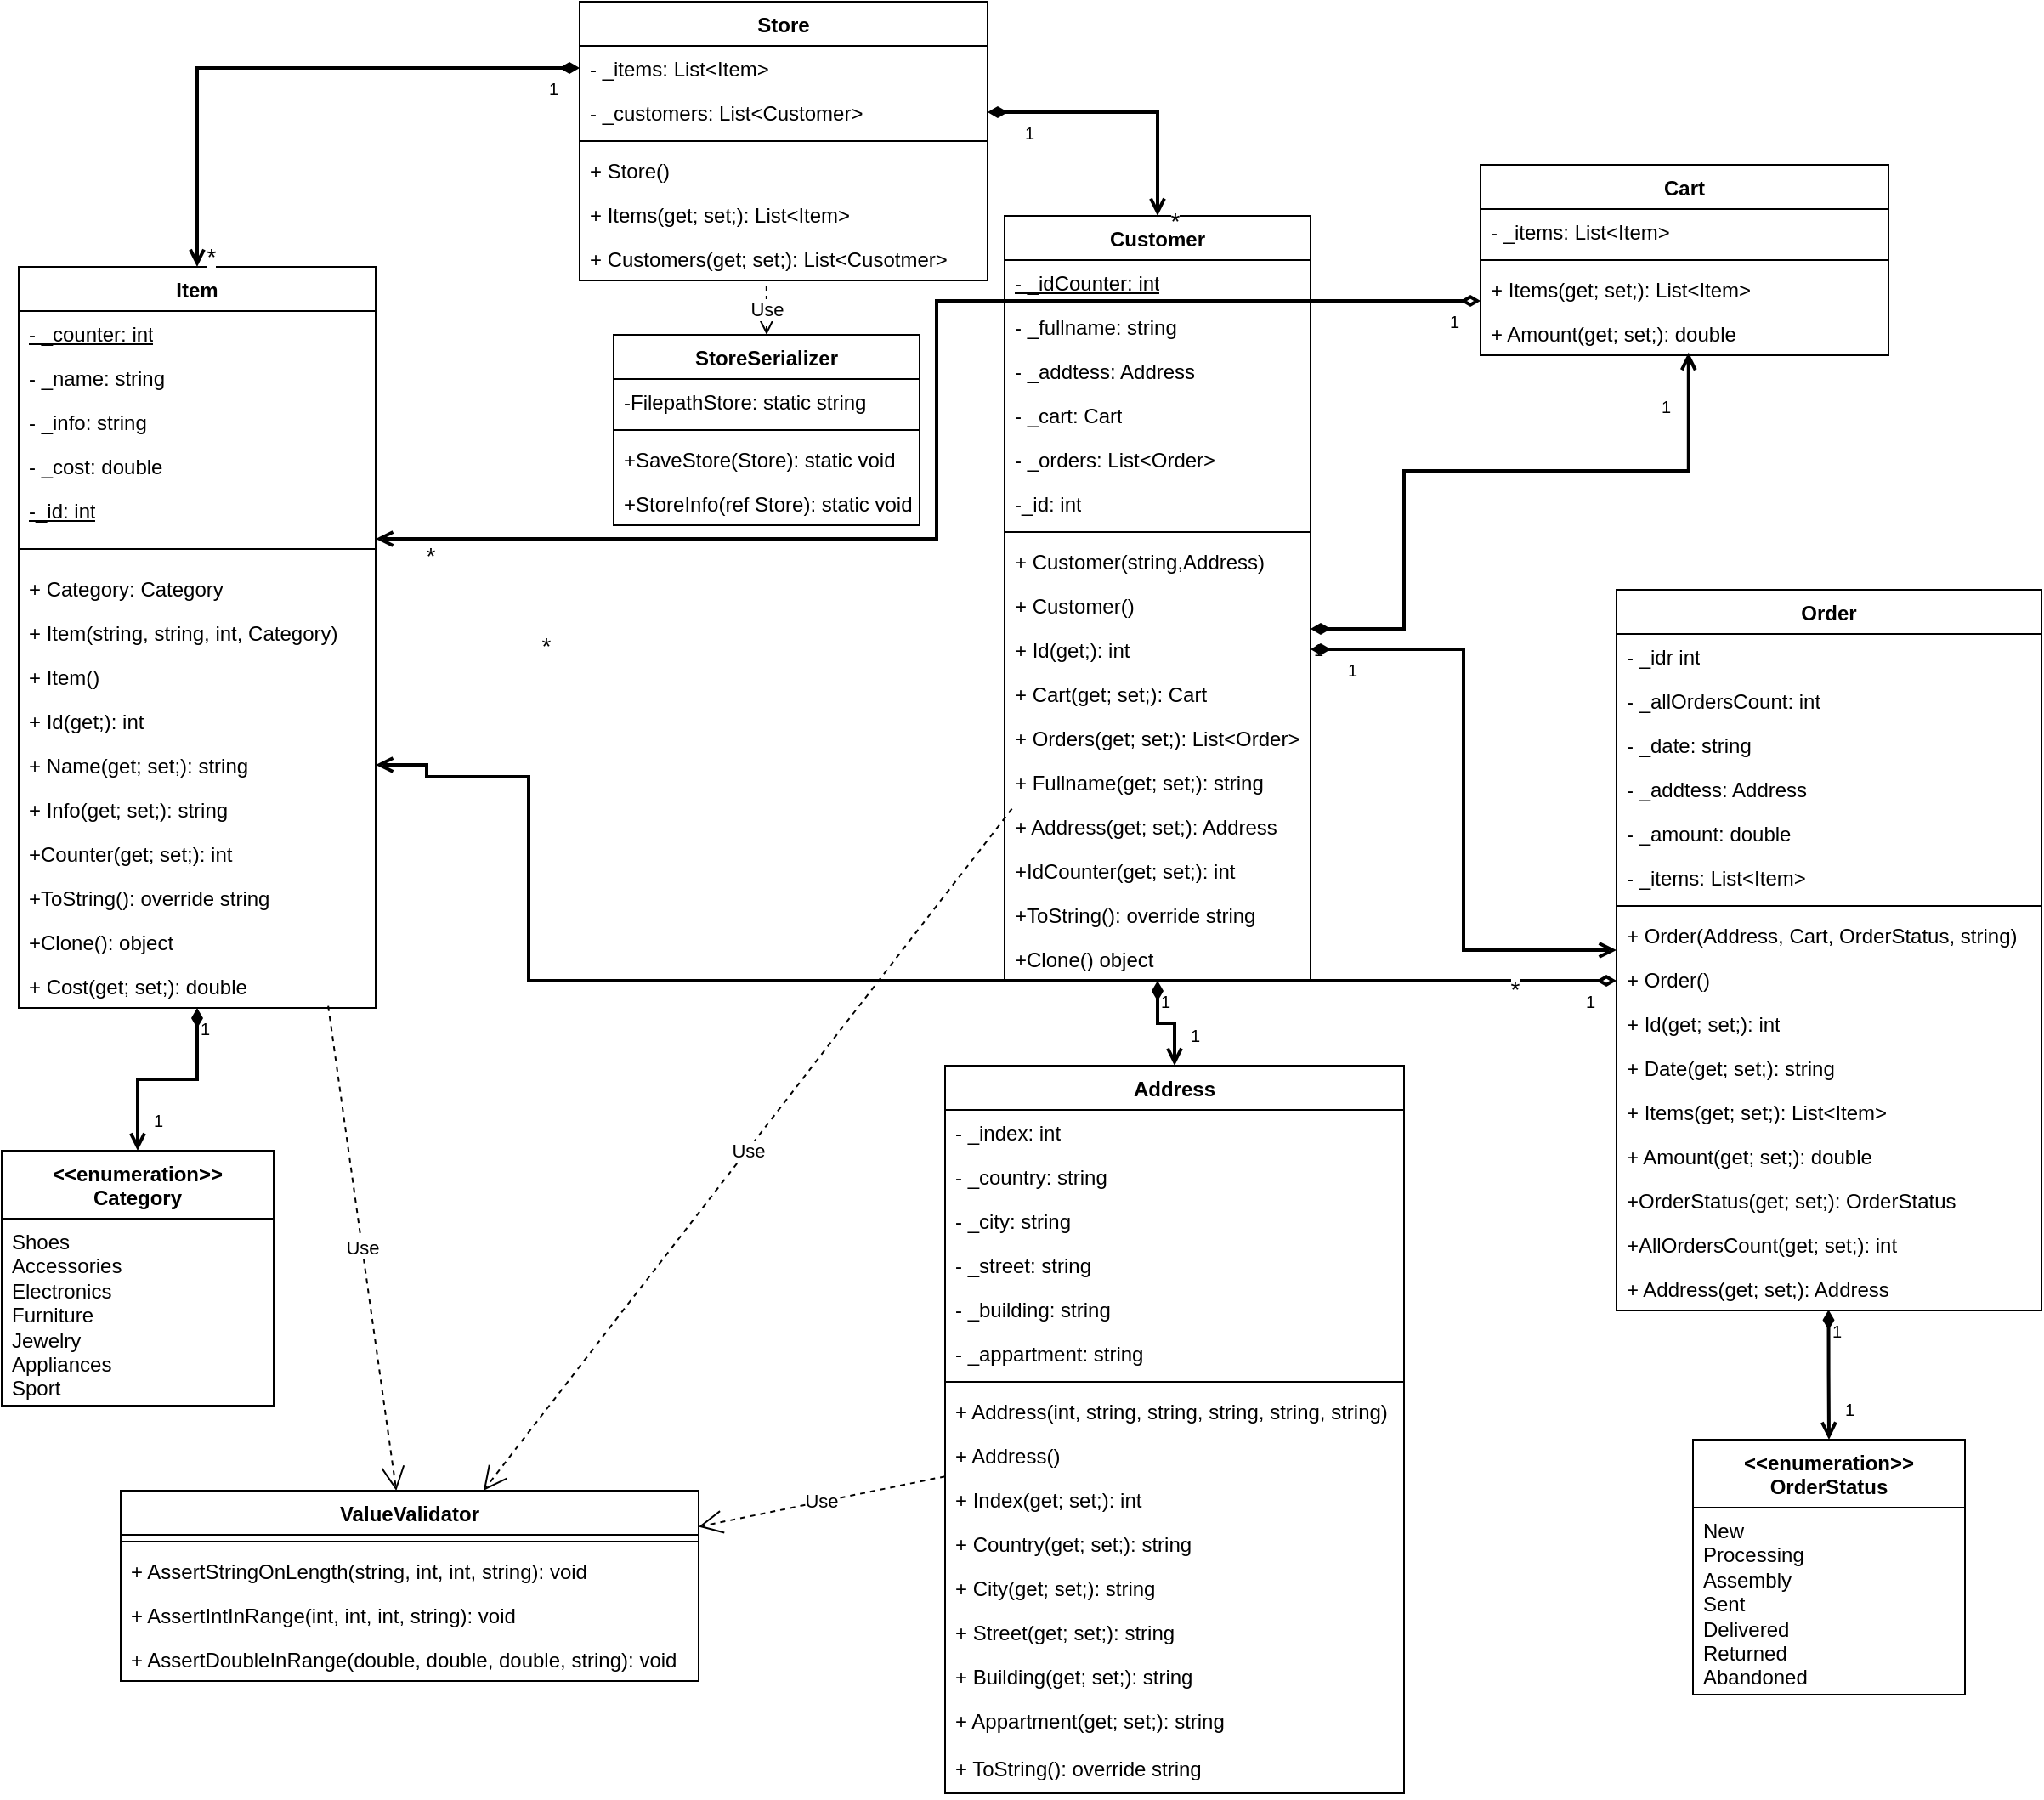 <mxfile version="23.1.5" type="device">
  <diagram id="C5RBs43oDa-KdzZeNtuy" name="Page-1">
    <mxGraphModel dx="1299" dy="770" grid="1" gridSize="10" guides="1" tooltips="1" connect="1" arrows="1" fold="1" page="1" pageScale="1" pageWidth="827" pageHeight="1169" math="0" shadow="0">
      <root>
        <mxCell id="WIyWlLk6GJQsqaUBKTNV-0" />
        <mxCell id="WIyWlLk6GJQsqaUBKTNV-1" parent="WIyWlLk6GJQsqaUBKTNV-0" />
        <mxCell id="lq36NYKIBFTVrX8ykOkN-0" value="Item" style="swimlane;fontStyle=1;align=center;verticalAlign=top;childLayout=stackLayout;horizontal=1;startSize=26;horizontalStack=0;resizeParent=1;resizeParentMax=0;resizeLast=0;collapsible=1;marginBottom=0;whiteSpace=wrap;html=1;" parent="WIyWlLk6GJQsqaUBKTNV-1" vertex="1">
          <mxGeometry x="-60" y="190" width="210" height="436" as="geometry" />
        </mxCell>
        <mxCell id="lq36NYKIBFTVrX8ykOkN-1" value="&lt;u&gt;- _counter: int&lt;/u&gt;" style="text;strokeColor=none;fillColor=none;align=left;verticalAlign=top;spacingLeft=4;spacingRight=4;overflow=hidden;rotatable=0;points=[[0,0.5],[1,0.5]];portConstraint=eastwest;whiteSpace=wrap;html=1;" parent="lq36NYKIBFTVrX8ykOkN-0" vertex="1">
          <mxGeometry y="26" width="210" height="26" as="geometry" />
        </mxCell>
        <mxCell id="lq36NYKIBFTVrX8ykOkN-28" value="- _name: string" style="text;strokeColor=none;fillColor=none;align=left;verticalAlign=top;spacingLeft=4;spacingRight=4;overflow=hidden;rotatable=0;points=[[0,0.5],[1,0.5]];portConstraint=eastwest;whiteSpace=wrap;html=1;" parent="lq36NYKIBFTVrX8ykOkN-0" vertex="1">
          <mxGeometry y="52" width="210" height="26" as="geometry" />
        </mxCell>
        <mxCell id="lq36NYKIBFTVrX8ykOkN-27" value="- _info: string" style="text;strokeColor=none;fillColor=none;align=left;verticalAlign=top;spacingLeft=4;spacingRight=4;overflow=hidden;rotatable=0;points=[[0,0.5],[1,0.5]];portConstraint=eastwest;whiteSpace=wrap;html=1;" parent="lq36NYKIBFTVrX8ykOkN-0" vertex="1">
          <mxGeometry y="78" width="210" height="26" as="geometry" />
        </mxCell>
        <mxCell id="lq36NYKIBFTVrX8ykOkN-29" value="- _cost: double" style="text;strokeColor=none;fillColor=none;align=left;verticalAlign=top;spacingLeft=4;spacingRight=4;overflow=hidden;rotatable=0;points=[[0,0.5],[1,0.5]];portConstraint=eastwest;whiteSpace=wrap;html=1;" parent="lq36NYKIBFTVrX8ykOkN-0" vertex="1">
          <mxGeometry y="104" width="210" height="26" as="geometry" />
        </mxCell>
        <mxCell id="LBAPfOwPlszBLF5aJ3Cb-7" value="&lt;u&gt;-_id: int&lt;/u&gt;" style="text;strokeColor=none;fillColor=none;align=left;verticalAlign=top;spacingLeft=4;spacingRight=4;overflow=hidden;rotatable=0;points=[[0,0.5],[1,0.5]];portConstraint=eastwest;whiteSpace=wrap;html=1;" vertex="1" parent="lq36NYKIBFTVrX8ykOkN-0">
          <mxGeometry y="130" width="210" height="26" as="geometry" />
        </mxCell>
        <mxCell id="lq36NYKIBFTVrX8ykOkN-2" value="" style="line;strokeWidth=1;fillColor=none;align=left;verticalAlign=middle;spacingTop=-1;spacingLeft=3;spacingRight=3;rotatable=0;labelPosition=right;points=[];portConstraint=eastwest;strokeColor=inherit;" parent="lq36NYKIBFTVrX8ykOkN-0" vertex="1">
          <mxGeometry y="156" width="210" height="20" as="geometry" />
        </mxCell>
        <mxCell id="lq36NYKIBFTVrX8ykOkN-30" value="+ Category: Category" style="text;strokeColor=none;fillColor=none;align=left;verticalAlign=top;spacingLeft=4;spacingRight=4;overflow=hidden;rotatable=0;points=[[0,0.5],[1,0.5]];portConstraint=eastwest;whiteSpace=wrap;html=1;" parent="lq36NYKIBFTVrX8ykOkN-0" vertex="1">
          <mxGeometry y="176" width="210" height="26" as="geometry" />
        </mxCell>
        <mxCell id="lq36NYKIBFTVrX8ykOkN-34" value="+ Item(string, string, int, Category)" style="text;strokeColor=none;fillColor=none;align=left;verticalAlign=top;spacingLeft=4;spacingRight=4;overflow=hidden;rotatable=0;points=[[0,0.5],[1,0.5]];portConstraint=eastwest;whiteSpace=wrap;html=1;" parent="lq36NYKIBFTVrX8ykOkN-0" vertex="1">
          <mxGeometry y="202" width="210" height="26" as="geometry" />
        </mxCell>
        <mxCell id="lq36NYKIBFTVrX8ykOkN-36" value="+ Item()" style="text;strokeColor=none;fillColor=none;align=left;verticalAlign=top;spacingLeft=4;spacingRight=4;overflow=hidden;rotatable=0;points=[[0,0.5],[1,0.5]];portConstraint=eastwest;whiteSpace=wrap;html=1;" parent="lq36NYKIBFTVrX8ykOkN-0" vertex="1">
          <mxGeometry y="228" width="210" height="26" as="geometry" />
        </mxCell>
        <mxCell id="lq36NYKIBFTVrX8ykOkN-3" value="+ Id(get;): int" style="text;strokeColor=none;fillColor=none;align=left;verticalAlign=top;spacingLeft=4;spacingRight=4;overflow=hidden;rotatable=0;points=[[0,0.5],[1,0.5]];portConstraint=eastwest;whiteSpace=wrap;html=1;" parent="lq36NYKIBFTVrX8ykOkN-0" vertex="1">
          <mxGeometry y="254" width="210" height="26" as="geometry" />
        </mxCell>
        <mxCell id="lq36NYKIBFTVrX8ykOkN-31" value="+ Name(get; set;): string" style="text;strokeColor=none;fillColor=none;align=left;verticalAlign=top;spacingLeft=4;spacingRight=4;overflow=hidden;rotatable=0;points=[[0,0.5],[1,0.5]];portConstraint=eastwest;whiteSpace=wrap;html=1;" parent="lq36NYKIBFTVrX8ykOkN-0" vertex="1">
          <mxGeometry y="280" width="210" height="26" as="geometry" />
        </mxCell>
        <mxCell id="lq36NYKIBFTVrX8ykOkN-32" value="+ Info(get; set;): string" style="text;strokeColor=none;fillColor=none;align=left;verticalAlign=top;spacingLeft=4;spacingRight=4;overflow=hidden;rotatable=0;points=[[0,0.5],[1,0.5]];portConstraint=eastwest;whiteSpace=wrap;html=1;" parent="lq36NYKIBFTVrX8ykOkN-0" vertex="1">
          <mxGeometry y="306" width="210" height="26" as="geometry" />
        </mxCell>
        <mxCell id="LBAPfOwPlszBLF5aJ3Cb-8" value="+Counter(get; set;): int" style="text;strokeColor=none;fillColor=none;align=left;verticalAlign=top;spacingLeft=4;spacingRight=4;overflow=hidden;rotatable=0;points=[[0,0.5],[1,0.5]];portConstraint=eastwest;whiteSpace=wrap;html=1;" vertex="1" parent="lq36NYKIBFTVrX8ykOkN-0">
          <mxGeometry y="332" width="210" height="26" as="geometry" />
        </mxCell>
        <mxCell id="LBAPfOwPlszBLF5aJ3Cb-9" value="+ToString(): override string" style="text;strokeColor=none;fillColor=none;align=left;verticalAlign=top;spacingLeft=4;spacingRight=4;overflow=hidden;rotatable=0;points=[[0,0.5],[1,0.5]];portConstraint=eastwest;whiteSpace=wrap;html=1;" vertex="1" parent="lq36NYKIBFTVrX8ykOkN-0">
          <mxGeometry y="358" width="210" height="26" as="geometry" />
        </mxCell>
        <mxCell id="LBAPfOwPlszBLF5aJ3Cb-10" value="+Clone(): object" style="text;strokeColor=none;fillColor=none;align=left;verticalAlign=top;spacingLeft=4;spacingRight=4;overflow=hidden;rotatable=0;points=[[0,0.5],[1,0.5]];portConstraint=eastwest;whiteSpace=wrap;html=1;" vertex="1" parent="lq36NYKIBFTVrX8ykOkN-0">
          <mxGeometry y="384" width="210" height="26" as="geometry" />
        </mxCell>
        <mxCell id="lq36NYKIBFTVrX8ykOkN-33" value="+ Cost(get; set;): double" style="text;strokeColor=none;fillColor=none;align=left;verticalAlign=top;spacingLeft=4;spacingRight=4;overflow=hidden;rotatable=0;points=[[0,0.5],[1,0.5]];portConstraint=eastwest;whiteSpace=wrap;html=1;" parent="lq36NYKIBFTVrX8ykOkN-0" vertex="1">
          <mxGeometry y="410" width="210" height="26" as="geometry" />
        </mxCell>
        <mxCell id="lq36NYKIBFTVrX8ykOkN-4" value="Store" style="swimlane;fontStyle=1;align=center;verticalAlign=top;childLayout=stackLayout;horizontal=1;startSize=26;horizontalStack=0;resizeParent=1;resizeParentMax=0;resizeLast=0;collapsible=1;marginBottom=0;whiteSpace=wrap;html=1;" parent="WIyWlLk6GJQsqaUBKTNV-1" vertex="1">
          <mxGeometry x="270" y="34" width="240" height="164" as="geometry" />
        </mxCell>
        <mxCell id="lq36NYKIBFTVrX8ykOkN-5" value="- _items: List&amp;lt;Item&amp;gt;" style="text;strokeColor=none;fillColor=none;align=left;verticalAlign=top;spacingLeft=4;spacingRight=4;overflow=hidden;rotatable=0;points=[[0,0.5],[1,0.5]];portConstraint=eastwest;whiteSpace=wrap;html=1;" parent="lq36NYKIBFTVrX8ykOkN-4" vertex="1">
          <mxGeometry y="26" width="240" height="26" as="geometry" />
        </mxCell>
        <mxCell id="lq36NYKIBFTVrX8ykOkN-24" value="- _customers: List&amp;lt;Customer&amp;gt;" style="text;strokeColor=none;fillColor=none;align=left;verticalAlign=top;spacingLeft=4;spacingRight=4;overflow=hidden;rotatable=0;points=[[0,0.5],[1,0.5]];portConstraint=eastwest;whiteSpace=wrap;html=1;" parent="lq36NYKIBFTVrX8ykOkN-4" vertex="1">
          <mxGeometry y="52" width="240" height="26" as="geometry" />
        </mxCell>
        <mxCell id="lq36NYKIBFTVrX8ykOkN-6" value="" style="line;strokeWidth=1;fillColor=none;align=left;verticalAlign=middle;spacingTop=-1;spacingLeft=3;spacingRight=3;rotatable=0;labelPosition=right;points=[];portConstraint=eastwest;strokeColor=inherit;" parent="lq36NYKIBFTVrX8ykOkN-4" vertex="1">
          <mxGeometry y="78" width="240" height="8" as="geometry" />
        </mxCell>
        <mxCell id="lq36NYKIBFTVrX8ykOkN-7" value="+ Store()" style="text;strokeColor=none;fillColor=none;align=left;verticalAlign=top;spacingLeft=4;spacingRight=4;overflow=hidden;rotatable=0;points=[[0,0.5],[1,0.5]];portConstraint=eastwest;whiteSpace=wrap;html=1;" parent="lq36NYKIBFTVrX8ykOkN-4" vertex="1">
          <mxGeometry y="86" width="240" height="26" as="geometry" />
        </mxCell>
        <mxCell id="lq36NYKIBFTVrX8ykOkN-26" value="+ Items(get; set;): List&amp;lt;Item&amp;gt;" style="text;strokeColor=none;fillColor=none;align=left;verticalAlign=top;spacingLeft=4;spacingRight=4;overflow=hidden;rotatable=0;points=[[0,0.5],[1,0.5]];portConstraint=eastwest;whiteSpace=wrap;html=1;" parent="lq36NYKIBFTVrX8ykOkN-4" vertex="1">
          <mxGeometry y="112" width="240" height="26" as="geometry" />
        </mxCell>
        <mxCell id="lq36NYKIBFTVrX8ykOkN-25" value="+ Customers(get; set;): List&amp;lt;Cusotmer&amp;gt;" style="text;strokeColor=none;fillColor=none;align=left;verticalAlign=top;spacingLeft=4;spacingRight=4;overflow=hidden;rotatable=0;points=[[0,0.5],[1,0.5]];portConstraint=eastwest;whiteSpace=wrap;html=1;" parent="lq36NYKIBFTVrX8ykOkN-4" vertex="1">
          <mxGeometry y="138" width="240" height="26" as="geometry" />
        </mxCell>
        <mxCell id="lq36NYKIBFTVrX8ykOkN-8" value="Customer" style="swimlane;fontStyle=1;align=center;verticalAlign=top;childLayout=stackLayout;horizontal=1;startSize=26;horizontalStack=0;resizeParent=1;resizeParentMax=0;resizeLast=0;collapsible=1;marginBottom=0;whiteSpace=wrap;html=1;" parent="WIyWlLk6GJQsqaUBKTNV-1" vertex="1">
          <mxGeometry x="520" y="160" width="180" height="450" as="geometry" />
        </mxCell>
        <mxCell id="lq36NYKIBFTVrX8ykOkN-37" value="&lt;u&gt;- _idCounter: int&lt;/u&gt;" style="text;strokeColor=none;fillColor=none;align=left;verticalAlign=top;spacingLeft=4;spacingRight=4;overflow=hidden;rotatable=0;points=[[0,0.5],[1,0.5]];portConstraint=eastwest;whiteSpace=wrap;html=1;" parent="lq36NYKIBFTVrX8ykOkN-8" vertex="1">
          <mxGeometry y="26" width="180" height="26" as="geometry" />
        </mxCell>
        <mxCell id="lq36NYKIBFTVrX8ykOkN-38" value="- _fullname: string" style="text;strokeColor=none;fillColor=none;align=left;verticalAlign=top;spacingLeft=4;spacingRight=4;overflow=hidden;rotatable=0;points=[[0,0.5],[1,0.5]];portConstraint=eastwest;whiteSpace=wrap;html=1;" parent="lq36NYKIBFTVrX8ykOkN-8" vertex="1">
          <mxGeometry y="52" width="180" height="26" as="geometry" />
        </mxCell>
        <mxCell id="lq36NYKIBFTVrX8ykOkN-9" value="- _addtess: Address" style="text;strokeColor=none;fillColor=none;align=left;verticalAlign=top;spacingLeft=4;spacingRight=4;overflow=hidden;rotatable=0;points=[[0,0.5],[1,0.5]];portConstraint=eastwest;whiteSpace=wrap;html=1;" parent="lq36NYKIBFTVrX8ykOkN-8" vertex="1">
          <mxGeometry y="78" width="180" height="26" as="geometry" />
        </mxCell>
        <mxCell id="H9WaalQBfB--Xo07i97--9" value="- _cart: Cart" style="text;strokeColor=none;fillColor=none;align=left;verticalAlign=top;spacingLeft=4;spacingRight=4;overflow=hidden;rotatable=0;points=[[0,0.5],[1,0.5]];portConstraint=eastwest;whiteSpace=wrap;html=1;" parent="lq36NYKIBFTVrX8ykOkN-8" vertex="1">
          <mxGeometry y="104" width="180" height="26" as="geometry" />
        </mxCell>
        <mxCell id="H9WaalQBfB--Xo07i97--10" value="- _orders: List&amp;lt;Order&amp;gt;" style="text;strokeColor=none;fillColor=none;align=left;verticalAlign=top;spacingLeft=4;spacingRight=4;overflow=hidden;rotatable=0;points=[[0,0.5],[1,0.5]];portConstraint=eastwest;whiteSpace=wrap;html=1;" parent="lq36NYKIBFTVrX8ykOkN-8" vertex="1">
          <mxGeometry y="130" width="180" height="26" as="geometry" />
        </mxCell>
        <mxCell id="LBAPfOwPlszBLF5aJ3Cb-2" value="-_id: int" style="text;strokeColor=none;fillColor=none;align=left;verticalAlign=top;spacingLeft=4;spacingRight=4;overflow=hidden;rotatable=0;points=[[0,0.5],[1,0.5]];portConstraint=eastwest;whiteSpace=wrap;html=1;" vertex="1" parent="lq36NYKIBFTVrX8ykOkN-8">
          <mxGeometry y="156" width="180" height="26" as="geometry" />
        </mxCell>
        <mxCell id="lq36NYKIBFTVrX8ykOkN-10" value="" style="line;strokeWidth=1;fillColor=none;align=left;verticalAlign=middle;spacingTop=-1;spacingLeft=3;spacingRight=3;rotatable=0;labelPosition=right;points=[];portConstraint=eastwest;strokeColor=inherit;" parent="lq36NYKIBFTVrX8ykOkN-8" vertex="1">
          <mxGeometry y="182" width="180" height="8" as="geometry" />
        </mxCell>
        <mxCell id="lq36NYKIBFTVrX8ykOkN-42" value="+ Customer(string,Address)" style="text;strokeColor=none;fillColor=none;align=left;verticalAlign=top;spacingLeft=4;spacingRight=4;overflow=hidden;rotatable=0;points=[[0,0.5],[1,0.5]];portConstraint=eastwest;whiteSpace=wrap;html=1;" parent="lq36NYKIBFTVrX8ykOkN-8" vertex="1">
          <mxGeometry y="190" width="180" height="26" as="geometry" />
        </mxCell>
        <mxCell id="lq36NYKIBFTVrX8ykOkN-41" value="+ Customer()" style="text;strokeColor=none;fillColor=none;align=left;verticalAlign=top;spacingLeft=4;spacingRight=4;overflow=hidden;rotatable=0;points=[[0,0.5],[1,0.5]];portConstraint=eastwest;whiteSpace=wrap;html=1;" parent="lq36NYKIBFTVrX8ykOkN-8" vertex="1">
          <mxGeometry y="216" width="180" height="26" as="geometry" />
        </mxCell>
        <mxCell id="lq36NYKIBFTVrX8ykOkN-39" value="+ Id(get;): int" style="text;strokeColor=none;fillColor=none;align=left;verticalAlign=top;spacingLeft=4;spacingRight=4;overflow=hidden;rotatable=0;points=[[0,0.5],[1,0.5]];portConstraint=eastwest;whiteSpace=wrap;html=1;" parent="lq36NYKIBFTVrX8ykOkN-8" vertex="1">
          <mxGeometry y="242" width="180" height="26" as="geometry" />
        </mxCell>
        <mxCell id="lq36NYKIBFTVrX8ykOkN-40" value="+ Cart(get; set;): Cart" style="text;strokeColor=none;fillColor=none;align=left;verticalAlign=top;spacingLeft=4;spacingRight=4;overflow=hidden;rotatable=0;points=[[0,0.5],[1,0.5]];portConstraint=eastwest;whiteSpace=wrap;html=1;" parent="lq36NYKIBFTVrX8ykOkN-8" vertex="1">
          <mxGeometry y="268" width="180" height="26" as="geometry" />
        </mxCell>
        <mxCell id="H9WaalQBfB--Xo07i97--12" value="+ Orders(get; set;): List&amp;lt;Order&amp;gt;" style="text;strokeColor=none;fillColor=none;align=left;verticalAlign=top;spacingLeft=4;spacingRight=4;overflow=hidden;rotatable=0;points=[[0,0.5],[1,0.5]];portConstraint=eastwest;whiteSpace=wrap;html=1;" parent="lq36NYKIBFTVrX8ykOkN-8" vertex="1">
          <mxGeometry y="294" width="180" height="26" as="geometry" />
        </mxCell>
        <mxCell id="H9WaalQBfB--Xo07i97--11" value="+ Fullname(get; set;): string" style="text;strokeColor=none;fillColor=none;align=left;verticalAlign=top;spacingLeft=4;spacingRight=4;overflow=hidden;rotatable=0;points=[[0,0.5],[1,0.5]];portConstraint=eastwest;whiteSpace=wrap;html=1;" parent="lq36NYKIBFTVrX8ykOkN-8" vertex="1">
          <mxGeometry y="320" width="180" height="26" as="geometry" />
        </mxCell>
        <mxCell id="lq36NYKIBFTVrX8ykOkN-11" value="+ Address(get; set;): Address" style="text;strokeColor=none;fillColor=none;align=left;verticalAlign=top;spacingLeft=4;spacingRight=4;overflow=hidden;rotatable=0;points=[[0,0.5],[1,0.5]];portConstraint=eastwest;whiteSpace=wrap;html=1;" parent="lq36NYKIBFTVrX8ykOkN-8" vertex="1">
          <mxGeometry y="346" width="180" height="26" as="geometry" />
        </mxCell>
        <mxCell id="LBAPfOwPlszBLF5aJ3Cb-3" value="+IdCounter(get; set;): int" style="text;strokeColor=none;fillColor=none;align=left;verticalAlign=top;spacingLeft=4;spacingRight=4;overflow=hidden;rotatable=0;points=[[0,0.5],[1,0.5]];portConstraint=eastwest;whiteSpace=wrap;html=1;" vertex="1" parent="lq36NYKIBFTVrX8ykOkN-8">
          <mxGeometry y="372" width="180" height="26" as="geometry" />
        </mxCell>
        <mxCell id="LBAPfOwPlszBLF5aJ3Cb-5" value="+ToString(): override string" style="text;strokeColor=none;fillColor=none;align=left;verticalAlign=top;spacingLeft=4;spacingRight=4;overflow=hidden;rotatable=0;points=[[0,0.5],[1,0.5]];portConstraint=eastwest;whiteSpace=wrap;html=1;" vertex="1" parent="lq36NYKIBFTVrX8ykOkN-8">
          <mxGeometry y="398" width="180" height="26" as="geometry" />
        </mxCell>
        <mxCell id="LBAPfOwPlszBLF5aJ3Cb-6" value="+Clone() object" style="text;strokeColor=none;fillColor=none;align=left;verticalAlign=top;spacingLeft=4;spacingRight=4;overflow=hidden;rotatable=0;points=[[0,0.5],[1,0.5]];portConstraint=eastwest;whiteSpace=wrap;html=1;" vertex="1" parent="lq36NYKIBFTVrX8ykOkN-8">
          <mxGeometry y="424" width="180" height="26" as="geometry" />
        </mxCell>
        <mxCell id="lq36NYKIBFTVrX8ykOkN-12" value="&amp;lt;&amp;lt;enumeration&amp;gt;&amp;gt; &lt;br&gt;Category" style="swimlane;fontStyle=1;align=center;verticalAlign=top;childLayout=stackLayout;horizontal=1;startSize=40;horizontalStack=0;resizeParent=1;resizeParentMax=0;resizeLast=0;collapsible=1;marginBottom=0;whiteSpace=wrap;html=1;" parent="WIyWlLk6GJQsqaUBKTNV-1" vertex="1">
          <mxGeometry x="-70" y="710" width="160" height="150" as="geometry" />
        </mxCell>
        <mxCell id="lq36NYKIBFTVrX8ykOkN-15" value="Shoes&lt;br&gt;Accessories&lt;br&gt;Electronics&lt;br&gt;Furniture&lt;br&gt;Jewelry&lt;br&gt;Appliances&lt;br&gt;Sport" style="text;strokeColor=none;fillColor=none;align=left;verticalAlign=top;spacingLeft=4;spacingRight=4;overflow=hidden;rotatable=0;points=[[0,0.5],[1,0.5]];portConstraint=eastwest;whiteSpace=wrap;html=1;" parent="lq36NYKIBFTVrX8ykOkN-12" vertex="1">
          <mxGeometry y="40" width="160" height="110" as="geometry" />
        </mxCell>
        <mxCell id="lq36NYKIBFTVrX8ykOkN-16" value="Address" style="swimlane;fontStyle=1;align=center;verticalAlign=top;childLayout=stackLayout;horizontal=1;startSize=26;horizontalStack=0;resizeParent=1;resizeParentMax=0;resizeLast=0;collapsible=1;marginBottom=0;whiteSpace=wrap;html=1;" parent="WIyWlLk6GJQsqaUBKTNV-1" vertex="1">
          <mxGeometry x="485" y="660" width="270" height="428" as="geometry" />
        </mxCell>
        <mxCell id="lq36NYKIBFTVrX8ykOkN-17" value="- _index: int" style="text;strokeColor=none;fillColor=none;align=left;verticalAlign=top;spacingLeft=4;spacingRight=4;overflow=hidden;rotatable=0;points=[[0,0.5],[1,0.5]];portConstraint=eastwest;whiteSpace=wrap;html=1;" parent="lq36NYKIBFTVrX8ykOkN-16" vertex="1">
          <mxGeometry y="26" width="270" height="26" as="geometry" />
        </mxCell>
        <mxCell id="lq36NYKIBFTVrX8ykOkN-43" value="- _country: string" style="text;strokeColor=none;fillColor=none;align=left;verticalAlign=top;spacingLeft=4;spacingRight=4;overflow=hidden;rotatable=0;points=[[0,0.5],[1,0.5]];portConstraint=eastwest;whiteSpace=wrap;html=1;" parent="lq36NYKIBFTVrX8ykOkN-16" vertex="1">
          <mxGeometry y="52" width="270" height="26" as="geometry" />
        </mxCell>
        <mxCell id="lq36NYKIBFTVrX8ykOkN-44" value="- _city: string" style="text;strokeColor=none;fillColor=none;align=left;verticalAlign=top;spacingLeft=4;spacingRight=4;overflow=hidden;rotatable=0;points=[[0,0.5],[1,0.5]];portConstraint=eastwest;whiteSpace=wrap;html=1;" parent="lq36NYKIBFTVrX8ykOkN-16" vertex="1">
          <mxGeometry y="78" width="270" height="26" as="geometry" />
        </mxCell>
        <mxCell id="lq36NYKIBFTVrX8ykOkN-45" value="- _street: string" style="text;strokeColor=none;fillColor=none;align=left;verticalAlign=top;spacingLeft=4;spacingRight=4;overflow=hidden;rotatable=0;points=[[0,0.5],[1,0.5]];portConstraint=eastwest;whiteSpace=wrap;html=1;" parent="lq36NYKIBFTVrX8ykOkN-16" vertex="1">
          <mxGeometry y="104" width="270" height="26" as="geometry" />
        </mxCell>
        <mxCell id="lq36NYKIBFTVrX8ykOkN-46" value="- _building: string" style="text;strokeColor=none;fillColor=none;align=left;verticalAlign=top;spacingLeft=4;spacingRight=4;overflow=hidden;rotatable=0;points=[[0,0.5],[1,0.5]];portConstraint=eastwest;whiteSpace=wrap;html=1;" parent="lq36NYKIBFTVrX8ykOkN-16" vertex="1">
          <mxGeometry y="130" width="270" height="26" as="geometry" />
        </mxCell>
        <mxCell id="lq36NYKIBFTVrX8ykOkN-47" value="- _appartment: string" style="text;strokeColor=none;fillColor=none;align=left;verticalAlign=top;spacingLeft=4;spacingRight=4;overflow=hidden;rotatable=0;points=[[0,0.5],[1,0.5]];portConstraint=eastwest;whiteSpace=wrap;html=1;" parent="lq36NYKIBFTVrX8ykOkN-16" vertex="1">
          <mxGeometry y="156" width="270" height="26" as="geometry" />
        </mxCell>
        <mxCell id="lq36NYKIBFTVrX8ykOkN-18" value="" style="line;strokeWidth=1;fillColor=none;align=left;verticalAlign=middle;spacingTop=-1;spacingLeft=3;spacingRight=3;rotatable=0;labelPosition=right;points=[];portConstraint=eastwest;strokeColor=inherit;" parent="lq36NYKIBFTVrX8ykOkN-16" vertex="1">
          <mxGeometry y="182" width="270" height="8" as="geometry" />
        </mxCell>
        <mxCell id="lq36NYKIBFTVrX8ykOkN-49" value="+ Address(int, string, string, string, string, string)" style="text;strokeColor=none;fillColor=none;align=left;verticalAlign=top;spacingLeft=4;spacingRight=4;overflow=hidden;rotatable=0;points=[[0,0.5],[1,0.5]];portConstraint=eastwest;whiteSpace=wrap;html=1;" parent="lq36NYKIBFTVrX8ykOkN-16" vertex="1">
          <mxGeometry y="190" width="270" height="26" as="geometry" />
        </mxCell>
        <mxCell id="lq36NYKIBFTVrX8ykOkN-48" value="+ Address()" style="text;strokeColor=none;fillColor=none;align=left;verticalAlign=top;spacingLeft=4;spacingRight=4;overflow=hidden;rotatable=0;points=[[0,0.5],[1,0.5]];portConstraint=eastwest;whiteSpace=wrap;html=1;" parent="lq36NYKIBFTVrX8ykOkN-16" vertex="1">
          <mxGeometry y="216" width="270" height="26" as="geometry" />
        </mxCell>
        <mxCell id="lq36NYKIBFTVrX8ykOkN-19" value="+ Index(get; set;): int" style="text;strokeColor=none;fillColor=none;align=left;verticalAlign=top;spacingLeft=4;spacingRight=4;overflow=hidden;rotatable=0;points=[[0,0.5],[1,0.5]];portConstraint=eastwest;whiteSpace=wrap;html=1;" parent="lq36NYKIBFTVrX8ykOkN-16" vertex="1">
          <mxGeometry y="242" width="270" height="26" as="geometry" />
        </mxCell>
        <mxCell id="lq36NYKIBFTVrX8ykOkN-50" value="+ Country(get; set;): string" style="text;strokeColor=none;fillColor=none;align=left;verticalAlign=top;spacingLeft=4;spacingRight=4;overflow=hidden;rotatable=0;points=[[0,0.5],[1,0.5]];portConstraint=eastwest;whiteSpace=wrap;html=1;" parent="lq36NYKIBFTVrX8ykOkN-16" vertex="1">
          <mxGeometry y="268" width="270" height="26" as="geometry" />
        </mxCell>
        <mxCell id="lq36NYKIBFTVrX8ykOkN-51" value="+ City(get; set;): string" style="text;strokeColor=none;fillColor=none;align=left;verticalAlign=top;spacingLeft=4;spacingRight=4;overflow=hidden;rotatable=0;points=[[0,0.5],[1,0.5]];portConstraint=eastwest;whiteSpace=wrap;html=1;" parent="lq36NYKIBFTVrX8ykOkN-16" vertex="1">
          <mxGeometry y="294" width="270" height="26" as="geometry" />
        </mxCell>
        <mxCell id="lq36NYKIBFTVrX8ykOkN-53" value="+ Street(get; set;): string" style="text;strokeColor=none;fillColor=none;align=left;verticalAlign=top;spacingLeft=4;spacingRight=4;overflow=hidden;rotatable=0;points=[[0,0.5],[1,0.5]];portConstraint=eastwest;whiteSpace=wrap;html=1;" parent="lq36NYKIBFTVrX8ykOkN-16" vertex="1">
          <mxGeometry y="320" width="270" height="26" as="geometry" />
        </mxCell>
        <mxCell id="lq36NYKIBFTVrX8ykOkN-54" value="+ Building(get; set;): string" style="text;strokeColor=none;fillColor=none;align=left;verticalAlign=top;spacingLeft=4;spacingRight=4;overflow=hidden;rotatable=0;points=[[0,0.5],[1,0.5]];portConstraint=eastwest;whiteSpace=wrap;html=1;" parent="lq36NYKIBFTVrX8ykOkN-16" vertex="1">
          <mxGeometry y="346" width="270" height="26" as="geometry" />
        </mxCell>
        <mxCell id="lq36NYKIBFTVrX8ykOkN-52" value="+ Appartment(get; set;): string&lt;div&gt;&lt;br/&gt;&lt;/div&gt;" style="text;strokeColor=none;fillColor=none;align=left;verticalAlign=top;spacingLeft=4;spacingRight=4;overflow=hidden;rotatable=0;points=[[0,0.5],[1,0.5]];portConstraint=eastwest;whiteSpace=wrap;html=1;" parent="lq36NYKIBFTVrX8ykOkN-16" vertex="1">
          <mxGeometry y="372" width="270" height="28" as="geometry" />
        </mxCell>
        <mxCell id="LBAPfOwPlszBLF5aJ3Cb-0" value="+ ToString(): override string&lt;div&gt;&lt;br&gt;&lt;/div&gt;" style="text;strokeColor=none;fillColor=none;align=left;verticalAlign=top;spacingLeft=4;spacingRight=4;overflow=hidden;rotatable=0;points=[[0,0.5],[1,0.5]];portConstraint=eastwest;whiteSpace=wrap;html=1;" vertex="1" parent="lq36NYKIBFTVrX8ykOkN-16">
          <mxGeometry y="400" width="270" height="28" as="geometry" />
        </mxCell>
        <mxCell id="lq36NYKIBFTVrX8ykOkN-20" value="ValueValidator" style="swimlane;fontStyle=1;align=center;verticalAlign=top;childLayout=stackLayout;horizontal=1;startSize=26;horizontalStack=0;resizeParent=1;resizeParentMax=0;resizeLast=0;collapsible=1;marginBottom=0;whiteSpace=wrap;html=1;" parent="WIyWlLk6GJQsqaUBKTNV-1" vertex="1">
          <mxGeometry y="910" width="340" height="112" as="geometry" />
        </mxCell>
        <mxCell id="lq36NYKIBFTVrX8ykOkN-22" value="" style="line;strokeWidth=1;fillColor=none;align=left;verticalAlign=middle;spacingTop=-1;spacingLeft=3;spacingRight=3;rotatable=0;labelPosition=right;points=[];portConstraint=eastwest;strokeColor=inherit;" parent="lq36NYKIBFTVrX8ykOkN-20" vertex="1">
          <mxGeometry y="26" width="340" height="8" as="geometry" />
        </mxCell>
        <mxCell id="lq36NYKIBFTVrX8ykOkN-23" value="+ AssertStringOnLength(string, int, int, string): void" style="text;strokeColor=none;fillColor=none;align=left;verticalAlign=top;spacingLeft=4;spacingRight=4;overflow=hidden;rotatable=0;points=[[0,0.5],[1,0.5]];portConstraint=eastwest;whiteSpace=wrap;html=1;" parent="lq36NYKIBFTVrX8ykOkN-20" vertex="1">
          <mxGeometry y="34" width="340" height="26" as="geometry" />
        </mxCell>
        <mxCell id="lq36NYKIBFTVrX8ykOkN-55" value="+ AssertIntInRange(int, int, int, string): void" style="text;strokeColor=none;fillColor=none;align=left;verticalAlign=top;spacingLeft=4;spacingRight=4;overflow=hidden;rotatable=0;points=[[0,0.5],[1,0.5]];portConstraint=eastwest;whiteSpace=wrap;html=1;" parent="lq36NYKIBFTVrX8ykOkN-20" vertex="1">
          <mxGeometry y="60" width="340" height="26" as="geometry" />
        </mxCell>
        <mxCell id="lq36NYKIBFTVrX8ykOkN-56" value="+ AssertDoubleInRange(double, double, double, string): void" style="text;strokeColor=none;fillColor=none;align=left;verticalAlign=top;spacingLeft=4;spacingRight=4;overflow=hidden;rotatable=0;points=[[0,0.5],[1,0.5]];portConstraint=eastwest;whiteSpace=wrap;html=1;" parent="lq36NYKIBFTVrX8ykOkN-20" vertex="1">
          <mxGeometry y="86" width="340" height="26" as="geometry" />
        </mxCell>
        <mxCell id="lq36NYKIBFTVrX8ykOkN-68" value="" style="verticalAlign=bottom;html=1;endArrow=open;edgeStyle=orthogonalEdgeStyle;strokeWidth=2;rounded=0;startArrow=diamondThin;startFill=1;endFill=0;entryX=0.5;entryY=0;entryDx=0;entryDy=0;" parent="WIyWlLk6GJQsqaUBKTNV-1" source="lq36NYKIBFTVrX8ykOkN-0" target="lq36NYKIBFTVrX8ykOkN-12" edge="1">
          <mxGeometry relative="1" as="geometry">
            <mxPoint x="200" y="560" as="sourcePoint" />
            <mxPoint x="200" y="650" as="targetPoint" />
          </mxGeometry>
        </mxCell>
        <mxCell id="lq36NYKIBFTVrX8ykOkN-69" value="1" style="resizable=0;html=1;align=left;verticalAlign=top;labelBackgroundColor=none;fontSize=10" parent="lq36NYKIBFTVrX8ykOkN-68" connectable="0" vertex="1">
          <mxGeometry x="-1" relative="1" as="geometry" />
        </mxCell>
        <mxCell id="lq36NYKIBFTVrX8ykOkN-70" value="1" style="resizable=0;html=1;align=right;verticalAlign=top;labelBackgroundColor=none;fontSize=10" parent="lq36NYKIBFTVrX8ykOkN-68" connectable="0" vertex="1">
          <mxGeometry x="1" relative="1" as="geometry">
            <mxPoint x="15" y="-30" as="offset" />
          </mxGeometry>
        </mxCell>
        <mxCell id="lq36NYKIBFTVrX8ykOkN-71" value="" style="verticalAlign=bottom;html=1;endArrow=open;edgeStyle=orthogonalEdgeStyle;strokeWidth=2;rounded=0;startArrow=diamondThin;startFill=1;endFill=0;" parent="WIyWlLk6GJQsqaUBKTNV-1" source="lq36NYKIBFTVrX8ykOkN-8" target="lq36NYKIBFTVrX8ykOkN-16" edge="1">
          <mxGeometry relative="1" as="geometry">
            <mxPoint x="460" y="535" as="sourcePoint" />
            <mxPoint x="460" y="635" as="targetPoint" />
          </mxGeometry>
        </mxCell>
        <mxCell id="lq36NYKIBFTVrX8ykOkN-72" value="1" style="resizable=0;html=1;align=left;verticalAlign=top;labelBackgroundColor=none;fontSize=10" parent="lq36NYKIBFTVrX8ykOkN-71" connectable="0" vertex="1">
          <mxGeometry x="-1" relative="1" as="geometry" />
        </mxCell>
        <mxCell id="lq36NYKIBFTVrX8ykOkN-73" value="1" style="resizable=0;html=1;align=right;verticalAlign=top;labelBackgroundColor=none;fontSize=10" parent="lq36NYKIBFTVrX8ykOkN-71" connectable="0" vertex="1">
          <mxGeometry x="1" relative="1" as="geometry">
            <mxPoint x="15" y="-30" as="offset" />
          </mxGeometry>
        </mxCell>
        <mxCell id="lq36NYKIBFTVrX8ykOkN-74" value="" style="verticalAlign=bottom;html=1;endArrow=open;edgeStyle=orthogonalEdgeStyle;strokeWidth=2;rounded=0;startArrow=diamondThin;startFill=1;endFill=0;entryX=0.5;entryY=0;entryDx=0;entryDy=0;" parent="WIyWlLk6GJQsqaUBKTNV-1" source="lq36NYKIBFTVrX8ykOkN-5" target="lq36NYKIBFTVrX8ykOkN-0" edge="1">
          <mxGeometry relative="1" as="geometry">
            <mxPoint x="135" y="90" as="sourcePoint" />
            <mxPoint x="135" y="190" as="targetPoint" />
          </mxGeometry>
        </mxCell>
        <mxCell id="lq36NYKIBFTVrX8ykOkN-75" value="1" style="resizable=0;html=1;align=left;verticalAlign=top;labelBackgroundColor=none;fontSize=10" parent="lq36NYKIBFTVrX8ykOkN-74" connectable="0" vertex="1">
          <mxGeometry x="-1" relative="1" as="geometry">
            <mxPoint x="-20" as="offset" />
          </mxGeometry>
        </mxCell>
        <mxCell id="lq36NYKIBFTVrX8ykOkN-77" value="*" style="edgeLabel;html=1;align=center;verticalAlign=middle;resizable=0;points=[];fontSize=14;" parent="lq36NYKIBFTVrX8ykOkN-74" vertex="1" connectable="0">
          <mxGeometry x="0.652" y="8" relative="1" as="geometry">
            <mxPoint y="53" as="offset" />
          </mxGeometry>
        </mxCell>
        <mxCell id="lq36NYKIBFTVrX8ykOkN-78" value="" style="verticalAlign=bottom;html=1;endArrow=open;edgeStyle=orthogonalEdgeStyle;strokeWidth=2;rounded=0;startArrow=diamondThin;startFill=1;endFill=0;exitX=1;exitY=0.5;exitDx=0;exitDy=0;" parent="WIyWlLk6GJQsqaUBKTNV-1" source="lq36NYKIBFTVrX8ykOkN-24" target="lq36NYKIBFTVrX8ykOkN-8" edge="1">
          <mxGeometry relative="1" as="geometry">
            <mxPoint x="435" y="250" as="sourcePoint" />
            <mxPoint x="220" y="457" as="targetPoint" />
          </mxGeometry>
        </mxCell>
        <mxCell id="lq36NYKIBFTVrX8ykOkN-79" value="1" style="resizable=0;html=1;align=left;verticalAlign=top;labelBackgroundColor=none;fontSize=10" parent="lq36NYKIBFTVrX8ykOkN-78" connectable="0" vertex="1">
          <mxGeometry x="-1" relative="1" as="geometry">
            <mxPoint x="20" as="offset" />
          </mxGeometry>
        </mxCell>
        <mxCell id="lq36NYKIBFTVrX8ykOkN-80" value="*" style="edgeLabel;html=1;align=center;verticalAlign=middle;resizable=0;points=[];fontSize=14;" parent="lq36NYKIBFTVrX8ykOkN-78" vertex="1" connectable="0">
          <mxGeometry x="0.652" y="8" relative="1" as="geometry">
            <mxPoint x="2" y="31" as="offset" />
          </mxGeometry>
        </mxCell>
        <mxCell id="lq36NYKIBFTVrX8ykOkN-81" value="Use" style="endArrow=open;endSize=12;dashed=1;html=1;rounded=0;" parent="WIyWlLk6GJQsqaUBKTNV-1" source="lq36NYKIBFTVrX8ykOkN-16" target="lq36NYKIBFTVrX8ykOkN-20" edge="1">
          <mxGeometry width="160" relative="1" as="geometry">
            <mxPoint x="250" y="760" as="sourcePoint" />
            <mxPoint x="370" y="820" as="targetPoint" />
          </mxGeometry>
        </mxCell>
        <mxCell id="lq36NYKIBFTVrX8ykOkN-82" value="Use" style="endArrow=open;endSize=12;dashed=1;html=1;rounded=0;exitX=0.867;exitY=0.954;exitDx=0;exitDy=0;exitPerimeter=0;" parent="WIyWlLk6GJQsqaUBKTNV-1" source="lq36NYKIBFTVrX8ykOkN-33" target="lq36NYKIBFTVrX8ykOkN-20" edge="1">
          <mxGeometry width="160" relative="1" as="geometry">
            <mxPoint x="260" y="640" as="sourcePoint" />
            <mxPoint x="326" y="770" as="targetPoint" />
          </mxGeometry>
        </mxCell>
        <mxCell id="lq36NYKIBFTVrX8ykOkN-83" value="Use" style="endArrow=open;endSize=12;dashed=1;html=1;rounded=0;exitX=0.024;exitY=0.108;exitDx=0;exitDy=0;exitPerimeter=0;" parent="WIyWlLk6GJQsqaUBKTNV-1" source="lq36NYKIBFTVrX8ykOkN-11" target="lq36NYKIBFTVrX8ykOkN-20" edge="1">
          <mxGeometry width="160" relative="1" as="geometry">
            <mxPoint x="420" y="530" as="sourcePoint" />
            <mxPoint x="386" y="790" as="targetPoint" />
          </mxGeometry>
        </mxCell>
        <mxCell id="H9WaalQBfB--Xo07i97--0" value="Cart" style="swimlane;fontStyle=1;align=center;verticalAlign=top;childLayout=stackLayout;horizontal=1;startSize=26;horizontalStack=0;resizeParent=1;resizeParentMax=0;resizeLast=0;collapsible=1;marginBottom=0;whiteSpace=wrap;html=1;" parent="WIyWlLk6GJQsqaUBKTNV-1" vertex="1">
          <mxGeometry x="800" y="130" width="240" height="112" as="geometry" />
        </mxCell>
        <mxCell id="H9WaalQBfB--Xo07i97--1" value="- _items: List&amp;lt;Item&amp;gt;" style="text;strokeColor=none;fillColor=none;align=left;verticalAlign=top;spacingLeft=4;spacingRight=4;overflow=hidden;rotatable=0;points=[[0,0.5],[1,0.5]];portConstraint=eastwest;whiteSpace=wrap;html=1;" parent="H9WaalQBfB--Xo07i97--0" vertex="1">
          <mxGeometry y="26" width="240" height="26" as="geometry" />
        </mxCell>
        <mxCell id="H9WaalQBfB--Xo07i97--3" value="" style="line;strokeWidth=1;fillColor=none;align=left;verticalAlign=middle;spacingTop=-1;spacingLeft=3;spacingRight=3;rotatable=0;labelPosition=right;points=[];portConstraint=eastwest;strokeColor=inherit;" parent="H9WaalQBfB--Xo07i97--0" vertex="1">
          <mxGeometry y="52" width="240" height="8" as="geometry" />
        </mxCell>
        <mxCell id="H9WaalQBfB--Xo07i97--5" value="+ Items(get; set;): List&amp;lt;Item&amp;gt;" style="text;strokeColor=none;fillColor=none;align=left;verticalAlign=top;spacingLeft=4;spacingRight=4;overflow=hidden;rotatable=0;points=[[0,0.5],[1,0.5]];portConstraint=eastwest;whiteSpace=wrap;html=1;" parent="H9WaalQBfB--Xo07i97--0" vertex="1">
          <mxGeometry y="60" width="240" height="26" as="geometry" />
        </mxCell>
        <mxCell id="H9WaalQBfB--Xo07i97--6" value="+ Amount(get; set;): double" style="text;strokeColor=none;fillColor=none;align=left;verticalAlign=top;spacingLeft=4;spacingRight=4;overflow=hidden;rotatable=0;points=[[0,0.5],[1,0.5]];portConstraint=eastwest;whiteSpace=wrap;html=1;" parent="H9WaalQBfB--Xo07i97--0" vertex="1">
          <mxGeometry y="86" width="240" height="26" as="geometry" />
        </mxCell>
        <mxCell id="H9WaalQBfB--Xo07i97--7" value="&amp;lt;&amp;lt;enumeration&amp;gt;&amp;gt; &lt;br&gt;OrderStatus" style="swimlane;fontStyle=1;align=center;verticalAlign=top;childLayout=stackLayout;horizontal=1;startSize=40;horizontalStack=0;resizeParent=1;resizeParentMax=0;resizeLast=0;collapsible=1;marginBottom=0;whiteSpace=wrap;html=1;" parent="WIyWlLk6GJQsqaUBKTNV-1" vertex="1">
          <mxGeometry x="925" y="880" width="160" height="150" as="geometry" />
        </mxCell>
        <mxCell id="H9WaalQBfB--Xo07i97--8" value="&lt;div&gt;New&lt;/div&gt;&lt;div&gt;Processing&lt;br&gt;&lt;/div&gt;&lt;div&gt;&lt;div&gt;Assembly&lt;/div&gt;&lt;div&gt;Sent&lt;/div&gt;&lt;div&gt;Delivered&lt;/div&gt;&lt;div&gt;Returned&lt;/div&gt;&lt;div&gt;Abandoned&lt;/div&gt;&lt;/div&gt;" style="text;strokeColor=none;fillColor=none;align=left;verticalAlign=top;spacingLeft=4;spacingRight=4;overflow=hidden;rotatable=0;points=[[0,0.5],[1,0.5]];portConstraint=eastwest;whiteSpace=wrap;html=1;" parent="H9WaalQBfB--Xo07i97--7" vertex="1">
          <mxGeometry y="40" width="160" height="110" as="geometry" />
        </mxCell>
        <mxCell id="H9WaalQBfB--Xo07i97--13" value="" style="verticalAlign=bottom;html=1;endArrow=open;edgeStyle=orthogonalEdgeStyle;strokeWidth=2;rounded=0;startArrow=diamondThin;startFill=1;endFill=0;entryX=0.51;entryY=0.938;entryDx=0;entryDy=0;entryPerimeter=0;" parent="WIyWlLk6GJQsqaUBKTNV-1" source="lq36NYKIBFTVrX8ykOkN-8" target="H9WaalQBfB--Xo07i97--6" edge="1">
          <mxGeometry relative="1" as="geometry">
            <mxPoint x="690" y="440" as="sourcePoint" />
            <mxPoint x="780" y="566" as="targetPoint" />
            <Array as="points">
              <mxPoint x="755" y="403" />
              <mxPoint x="755" y="310" />
              <mxPoint x="922" y="310" />
            </Array>
          </mxGeometry>
        </mxCell>
        <mxCell id="H9WaalQBfB--Xo07i97--14" value="1" style="resizable=0;html=1;align=left;verticalAlign=top;labelBackgroundColor=none;fontSize=10" parent="H9WaalQBfB--Xo07i97--13" connectable="0" vertex="1">
          <mxGeometry x="-1" relative="1" as="geometry" />
        </mxCell>
        <mxCell id="H9WaalQBfB--Xo07i97--15" value="1" style="resizable=0;html=1;align=right;verticalAlign=top;labelBackgroundColor=none;fontSize=10" parent="H9WaalQBfB--Xo07i97--13" connectable="0" vertex="1">
          <mxGeometry x="1" relative="1" as="geometry">
            <mxPoint x="-10" y="20" as="offset" />
          </mxGeometry>
        </mxCell>
        <mxCell id="H9WaalQBfB--Xo07i97--16" value="Order" style="swimlane;fontStyle=1;align=center;verticalAlign=top;childLayout=stackLayout;horizontal=1;startSize=26;horizontalStack=0;resizeParent=1;resizeParentMax=0;resizeLast=0;collapsible=1;marginBottom=0;whiteSpace=wrap;html=1;" parent="WIyWlLk6GJQsqaUBKTNV-1" vertex="1">
          <mxGeometry x="880" y="380" width="250" height="424" as="geometry" />
        </mxCell>
        <mxCell id="H9WaalQBfB--Xo07i97--17" value="- _idr int" style="text;strokeColor=none;fillColor=none;align=left;verticalAlign=top;spacingLeft=4;spacingRight=4;overflow=hidden;rotatable=0;points=[[0,0.5],[1,0.5]];portConstraint=eastwest;whiteSpace=wrap;html=1;" parent="H9WaalQBfB--Xo07i97--16" vertex="1">
          <mxGeometry y="26" width="250" height="26" as="geometry" />
        </mxCell>
        <mxCell id="H9WaalQBfB--Xo07i97--30" value="- _allOrdersCount: int" style="text;strokeColor=none;fillColor=none;align=left;verticalAlign=top;spacingLeft=4;spacingRight=4;overflow=hidden;rotatable=0;points=[[0,0.5],[1,0.5]];portConstraint=eastwest;whiteSpace=wrap;html=1;" parent="H9WaalQBfB--Xo07i97--16" vertex="1">
          <mxGeometry y="52" width="250" height="26" as="geometry" />
        </mxCell>
        <mxCell id="H9WaalQBfB--Xo07i97--18" value="- _date: string" style="text;strokeColor=none;fillColor=none;align=left;verticalAlign=top;spacingLeft=4;spacingRight=4;overflow=hidden;rotatable=0;points=[[0,0.5],[1,0.5]];portConstraint=eastwest;whiteSpace=wrap;html=1;" parent="H9WaalQBfB--Xo07i97--16" vertex="1">
          <mxGeometry y="78" width="250" height="26" as="geometry" />
        </mxCell>
        <mxCell id="H9WaalQBfB--Xo07i97--19" value="- _addtess: Address" style="text;strokeColor=none;fillColor=none;align=left;verticalAlign=top;spacingLeft=4;spacingRight=4;overflow=hidden;rotatable=0;points=[[0,0.5],[1,0.5]];portConstraint=eastwest;whiteSpace=wrap;html=1;" parent="H9WaalQBfB--Xo07i97--16" vertex="1">
          <mxGeometry y="104" width="250" height="26" as="geometry" />
        </mxCell>
        <mxCell id="H9WaalQBfB--Xo07i97--20" value="- _amount: double" style="text;strokeColor=none;fillColor=none;align=left;verticalAlign=top;spacingLeft=4;spacingRight=4;overflow=hidden;rotatable=0;points=[[0,0.5],[1,0.5]];portConstraint=eastwest;whiteSpace=wrap;html=1;" parent="H9WaalQBfB--Xo07i97--16" vertex="1">
          <mxGeometry y="130" width="250" height="26" as="geometry" />
        </mxCell>
        <mxCell id="H9WaalQBfB--Xo07i97--21" value="- _items: List&amp;lt;Item&amp;gt;" style="text;strokeColor=none;fillColor=none;align=left;verticalAlign=top;spacingLeft=4;spacingRight=4;overflow=hidden;rotatable=0;points=[[0,0.5],[1,0.5]];portConstraint=eastwest;whiteSpace=wrap;html=1;" parent="H9WaalQBfB--Xo07i97--16" vertex="1">
          <mxGeometry y="156" width="250" height="26" as="geometry" />
        </mxCell>
        <mxCell id="H9WaalQBfB--Xo07i97--22" value="" style="line;strokeWidth=1;fillColor=none;align=left;verticalAlign=middle;spacingTop=-1;spacingLeft=3;spacingRight=3;rotatable=0;labelPosition=right;points=[];portConstraint=eastwest;strokeColor=inherit;" parent="H9WaalQBfB--Xo07i97--16" vertex="1">
          <mxGeometry y="182" width="250" height="8" as="geometry" />
        </mxCell>
        <mxCell id="H9WaalQBfB--Xo07i97--23" value="+ Order(Address, Cart, OrderStatus, string)" style="text;strokeColor=none;fillColor=none;align=left;verticalAlign=top;spacingLeft=4;spacingRight=4;overflow=hidden;rotatable=0;points=[[0,0.5],[1,0.5]];portConstraint=eastwest;whiteSpace=wrap;html=1;" parent="H9WaalQBfB--Xo07i97--16" vertex="1">
          <mxGeometry y="190" width="250" height="26" as="geometry" />
        </mxCell>
        <mxCell id="H9WaalQBfB--Xo07i97--24" value="+ Order()" style="text;strokeColor=none;fillColor=none;align=left;verticalAlign=top;spacingLeft=4;spacingRight=4;overflow=hidden;rotatable=0;points=[[0,0.5],[1,0.5]];portConstraint=eastwest;whiteSpace=wrap;html=1;" parent="H9WaalQBfB--Xo07i97--16" vertex="1">
          <mxGeometry y="216" width="250" height="26" as="geometry" />
        </mxCell>
        <mxCell id="H9WaalQBfB--Xo07i97--25" value="+ Id(get; set;): int" style="text;strokeColor=none;fillColor=none;align=left;verticalAlign=top;spacingLeft=4;spacingRight=4;overflow=hidden;rotatable=0;points=[[0,0.5],[1,0.5]];portConstraint=eastwest;whiteSpace=wrap;html=1;" parent="H9WaalQBfB--Xo07i97--16" vertex="1">
          <mxGeometry y="242" width="250" height="26" as="geometry" />
        </mxCell>
        <mxCell id="H9WaalQBfB--Xo07i97--26" value="+ Date(get; set;): string" style="text;strokeColor=none;fillColor=none;align=left;verticalAlign=top;spacingLeft=4;spacingRight=4;overflow=hidden;rotatable=0;points=[[0,0.5],[1,0.5]];portConstraint=eastwest;whiteSpace=wrap;html=1;" parent="H9WaalQBfB--Xo07i97--16" vertex="1">
          <mxGeometry y="268" width="250" height="26" as="geometry" />
        </mxCell>
        <mxCell id="H9WaalQBfB--Xo07i97--27" value="+ Items(get; set;): List&amp;lt;Item&amp;gt;" style="text;strokeColor=none;fillColor=none;align=left;verticalAlign=top;spacingLeft=4;spacingRight=4;overflow=hidden;rotatable=0;points=[[0,0.5],[1,0.5]];portConstraint=eastwest;whiteSpace=wrap;html=1;" parent="H9WaalQBfB--Xo07i97--16" vertex="1">
          <mxGeometry y="294" width="250" height="26" as="geometry" />
        </mxCell>
        <mxCell id="H9WaalQBfB--Xo07i97--28" value="+ Amount(get; set;): double" style="text;strokeColor=none;fillColor=none;align=left;verticalAlign=top;spacingLeft=4;spacingRight=4;overflow=hidden;rotatable=0;points=[[0,0.5],[1,0.5]];portConstraint=eastwest;whiteSpace=wrap;html=1;" parent="H9WaalQBfB--Xo07i97--16" vertex="1">
          <mxGeometry y="320" width="250" height="26" as="geometry" />
        </mxCell>
        <mxCell id="LBAPfOwPlszBLF5aJ3Cb-13" value="+OrderStatus(get; set;): OrderStatus" style="text;strokeColor=none;fillColor=none;align=left;verticalAlign=top;spacingLeft=4;spacingRight=4;overflow=hidden;rotatable=0;points=[[0,0.5],[1,0.5]];portConstraint=eastwest;whiteSpace=wrap;html=1;" vertex="1" parent="H9WaalQBfB--Xo07i97--16">
          <mxGeometry y="346" width="250" height="26" as="geometry" />
        </mxCell>
        <mxCell id="LBAPfOwPlszBLF5aJ3Cb-14" value="+AllOrdersCount(get; set;): int" style="text;strokeColor=none;fillColor=none;align=left;verticalAlign=top;spacingLeft=4;spacingRight=4;overflow=hidden;rotatable=0;points=[[0,0.5],[1,0.5]];portConstraint=eastwest;whiteSpace=wrap;html=1;" vertex="1" parent="H9WaalQBfB--Xo07i97--16">
          <mxGeometry y="372" width="250" height="26" as="geometry" />
        </mxCell>
        <mxCell id="H9WaalQBfB--Xo07i97--29" value="+ Address(get; set;): Address" style="text;strokeColor=none;fillColor=none;align=left;verticalAlign=top;spacingLeft=4;spacingRight=4;overflow=hidden;rotatable=0;points=[[0,0.5],[1,0.5]];portConstraint=eastwest;whiteSpace=wrap;html=1;" parent="H9WaalQBfB--Xo07i97--16" vertex="1">
          <mxGeometry y="398" width="250" height="26" as="geometry" />
        </mxCell>
        <mxCell id="H9WaalQBfB--Xo07i97--34" value="" style="verticalAlign=bottom;html=1;endArrow=open;edgeStyle=orthogonalEdgeStyle;strokeWidth=2;rounded=0;startArrow=diamondThin;startFill=0;endFill=0;" parent="WIyWlLk6GJQsqaUBKTNV-1" source="H9WaalQBfB--Xo07i97--0" target="lq36NYKIBFTVrX8ykOkN-0" edge="1">
          <mxGeometry relative="1" as="geometry">
            <mxPoint x="445" y="410" as="sourcePoint" />
            <mxPoint x="230" y="527" as="targetPoint" />
            <Array as="points">
              <mxPoint x="480" y="210" />
              <mxPoint x="480" y="350" />
            </Array>
          </mxGeometry>
        </mxCell>
        <mxCell id="H9WaalQBfB--Xo07i97--35" value="1" style="resizable=0;html=1;align=left;verticalAlign=top;labelBackgroundColor=none;fontSize=10" parent="H9WaalQBfB--Xo07i97--34" connectable="0" vertex="1">
          <mxGeometry x="-1" relative="1" as="geometry">
            <mxPoint x="-20" as="offset" />
          </mxGeometry>
        </mxCell>
        <mxCell id="H9WaalQBfB--Xo07i97--36" value="*" style="edgeLabel;html=1;align=center;verticalAlign=middle;resizable=0;points=[];fontSize=14;" parent="H9WaalQBfB--Xo07i97--34" vertex="1" connectable="0">
          <mxGeometry x="0.652" y="8" relative="1" as="geometry">
            <mxPoint x="-106" y="2" as="offset" />
          </mxGeometry>
        </mxCell>
        <mxCell id="H9WaalQBfB--Xo07i97--37" value="" style="verticalAlign=bottom;html=1;endArrow=open;edgeStyle=orthogonalEdgeStyle;strokeWidth=2;rounded=0;startArrow=diamondThin;startFill=0;endFill=0;entryX=1;entryY=0.5;entryDx=0;entryDy=0;" parent="WIyWlLk6GJQsqaUBKTNV-1" source="H9WaalQBfB--Xo07i97--16" target="lq36NYKIBFTVrX8ykOkN-31" edge="1">
          <mxGeometry relative="1" as="geometry">
            <mxPoint x="1005" y="430" as="sourcePoint" />
            <mxPoint x="180" y="540" as="targetPoint" />
            <Array as="points">
              <mxPoint x="240" y="610" />
              <mxPoint x="240" y="490" />
              <mxPoint x="180" y="490" />
              <mxPoint x="180" y="483" />
            </Array>
          </mxGeometry>
        </mxCell>
        <mxCell id="H9WaalQBfB--Xo07i97--38" value="1" style="resizable=0;html=1;align=left;verticalAlign=top;labelBackgroundColor=none;fontSize=10" parent="H9WaalQBfB--Xo07i97--37" connectable="0" vertex="1">
          <mxGeometry x="-1" relative="1" as="geometry">
            <mxPoint x="-20" as="offset" />
          </mxGeometry>
        </mxCell>
        <mxCell id="H9WaalQBfB--Xo07i97--39" value="*" style="edgeLabel;html=1;align=center;verticalAlign=middle;resizable=0;points=[];fontSize=14;" parent="H9WaalQBfB--Xo07i97--37" vertex="1" connectable="0">
          <mxGeometry x="0.652" y="8" relative="1" as="geometry">
            <mxPoint x="18" y="-129" as="offset" />
          </mxGeometry>
        </mxCell>
        <mxCell id="H9WaalQBfB--Xo07i97--43" value="" style="verticalAlign=bottom;html=1;endArrow=open;edgeStyle=orthogonalEdgeStyle;strokeWidth=2;rounded=0;startArrow=diamondThin;startFill=1;endFill=0;" parent="WIyWlLk6GJQsqaUBKTNV-1" source="lq36NYKIBFTVrX8ykOkN-39" target="H9WaalQBfB--Xo07i97--16" edge="1">
          <mxGeometry relative="1" as="geometry">
            <mxPoint x="717" y="435.5" as="sourcePoint" />
            <mxPoint x="827" y="566.5" as="targetPoint" />
          </mxGeometry>
        </mxCell>
        <mxCell id="H9WaalQBfB--Xo07i97--44" value="1" style="resizable=0;html=1;align=left;verticalAlign=top;labelBackgroundColor=none;fontSize=10" parent="H9WaalQBfB--Xo07i97--43" connectable="0" vertex="1">
          <mxGeometry x="-1" relative="1" as="geometry">
            <mxPoint x="20" as="offset" />
          </mxGeometry>
        </mxCell>
        <mxCell id="H9WaalQBfB--Xo07i97--45" value="*" style="edgeLabel;html=1;align=center;verticalAlign=middle;resizable=0;points=[];fontSize=14;" parent="H9WaalQBfB--Xo07i97--43" vertex="1" connectable="0">
          <mxGeometry x="0.652" y="8" relative="1" as="geometry">
            <mxPoint x="2" y="31" as="offset" />
          </mxGeometry>
        </mxCell>
        <mxCell id="H9WaalQBfB--Xo07i97--46" value="" style="verticalAlign=bottom;html=1;endArrow=open;edgeStyle=orthogonalEdgeStyle;strokeWidth=2;rounded=0;startArrow=diamondThin;startFill=1;endFill=0;exitX=0.499;exitY=0.985;exitDx=0;exitDy=0;exitPerimeter=0;" parent="WIyWlLk6GJQsqaUBKTNV-1" source="H9WaalQBfB--Xo07i97--29" target="H9WaalQBfB--Xo07i97--7" edge="1">
          <mxGeometry relative="1" as="geometry">
            <mxPoint x="1000" y="790" as="sourcePoint" />
            <mxPoint x="1000" y="980" as="targetPoint" />
          </mxGeometry>
        </mxCell>
        <mxCell id="H9WaalQBfB--Xo07i97--47" value="1" style="resizable=0;html=1;align=left;verticalAlign=top;labelBackgroundColor=none;fontSize=10" parent="H9WaalQBfB--Xo07i97--46" connectable="0" vertex="1">
          <mxGeometry x="-1" relative="1" as="geometry" />
        </mxCell>
        <mxCell id="H9WaalQBfB--Xo07i97--48" value="1" style="resizable=0;html=1;align=right;verticalAlign=top;labelBackgroundColor=none;fontSize=10" parent="H9WaalQBfB--Xo07i97--46" connectable="0" vertex="1">
          <mxGeometry x="1" relative="1" as="geometry">
            <mxPoint x="15" y="-30" as="offset" />
          </mxGeometry>
        </mxCell>
        <mxCell id="LBAPfOwPlszBLF5aJ3Cb-16" value="Use" style="endArrow=open;endSize=12;dashed=1;html=1;rounded=0;exitX=0.458;exitY=1.115;exitDx=0;exitDy=0;exitPerimeter=0;entryX=0.5;entryY=0;entryDx=0;entryDy=0;" edge="1" parent="WIyWlLk6GJQsqaUBKTNV-1" source="lq36NYKIBFTVrX8ykOkN-25" target="LBAPfOwPlszBLF5aJ3Cb-25">
          <mxGeometry width="160" relative="1" as="geometry">
            <mxPoint x="170" y="130" as="sourcePoint" />
            <mxPoint x="120" y="124.03" as="targetPoint" />
          </mxGeometry>
        </mxCell>
        <mxCell id="LBAPfOwPlszBLF5aJ3Cb-25" value="StoreSerializer&lt;div&gt;&lt;br/&gt;&lt;/div&gt;" style="swimlane;fontStyle=1;align=center;verticalAlign=top;childLayout=stackLayout;horizontal=1;startSize=26;horizontalStack=0;resizeParent=1;resizeParentMax=0;resizeLast=0;collapsible=1;marginBottom=0;whiteSpace=wrap;html=1;" vertex="1" parent="WIyWlLk6GJQsqaUBKTNV-1">
          <mxGeometry x="290" y="230" width="180" height="112" as="geometry" />
        </mxCell>
        <mxCell id="LBAPfOwPlszBLF5aJ3Cb-26" value="-FilepathStore: static string" style="text;strokeColor=none;fillColor=none;align=left;verticalAlign=top;spacingLeft=4;spacingRight=4;overflow=hidden;rotatable=0;points=[[0,0.5],[1,0.5]];portConstraint=eastwest;whiteSpace=wrap;html=1;" vertex="1" parent="LBAPfOwPlszBLF5aJ3Cb-25">
          <mxGeometry y="26" width="180" height="26" as="geometry" />
        </mxCell>
        <mxCell id="LBAPfOwPlszBLF5aJ3Cb-27" value="" style="line;strokeWidth=1;fillColor=none;align=left;verticalAlign=middle;spacingTop=-1;spacingLeft=3;spacingRight=3;rotatable=0;labelPosition=right;points=[];portConstraint=eastwest;strokeColor=inherit;" vertex="1" parent="LBAPfOwPlszBLF5aJ3Cb-25">
          <mxGeometry y="52" width="180" height="8" as="geometry" />
        </mxCell>
        <mxCell id="LBAPfOwPlszBLF5aJ3Cb-28" value="+SaveStore(Store): static void" style="text;strokeColor=none;fillColor=none;align=left;verticalAlign=top;spacingLeft=4;spacingRight=4;overflow=hidden;rotatable=0;points=[[0,0.5],[1,0.5]];portConstraint=eastwest;whiteSpace=wrap;html=1;" vertex="1" parent="LBAPfOwPlszBLF5aJ3Cb-25">
          <mxGeometry y="60" width="180" height="26" as="geometry" />
        </mxCell>
        <mxCell id="LBAPfOwPlszBLF5aJ3Cb-33" value="+StoreInfo(ref Store): static void" style="text;strokeColor=none;fillColor=none;align=left;verticalAlign=top;spacingLeft=4;spacingRight=4;overflow=hidden;rotatable=0;points=[[0,0.5],[1,0.5]];portConstraint=eastwest;whiteSpace=wrap;html=1;" vertex="1" parent="LBAPfOwPlszBLF5aJ3Cb-25">
          <mxGeometry y="86" width="180" height="26" as="geometry" />
        </mxCell>
      </root>
    </mxGraphModel>
  </diagram>
</mxfile>
